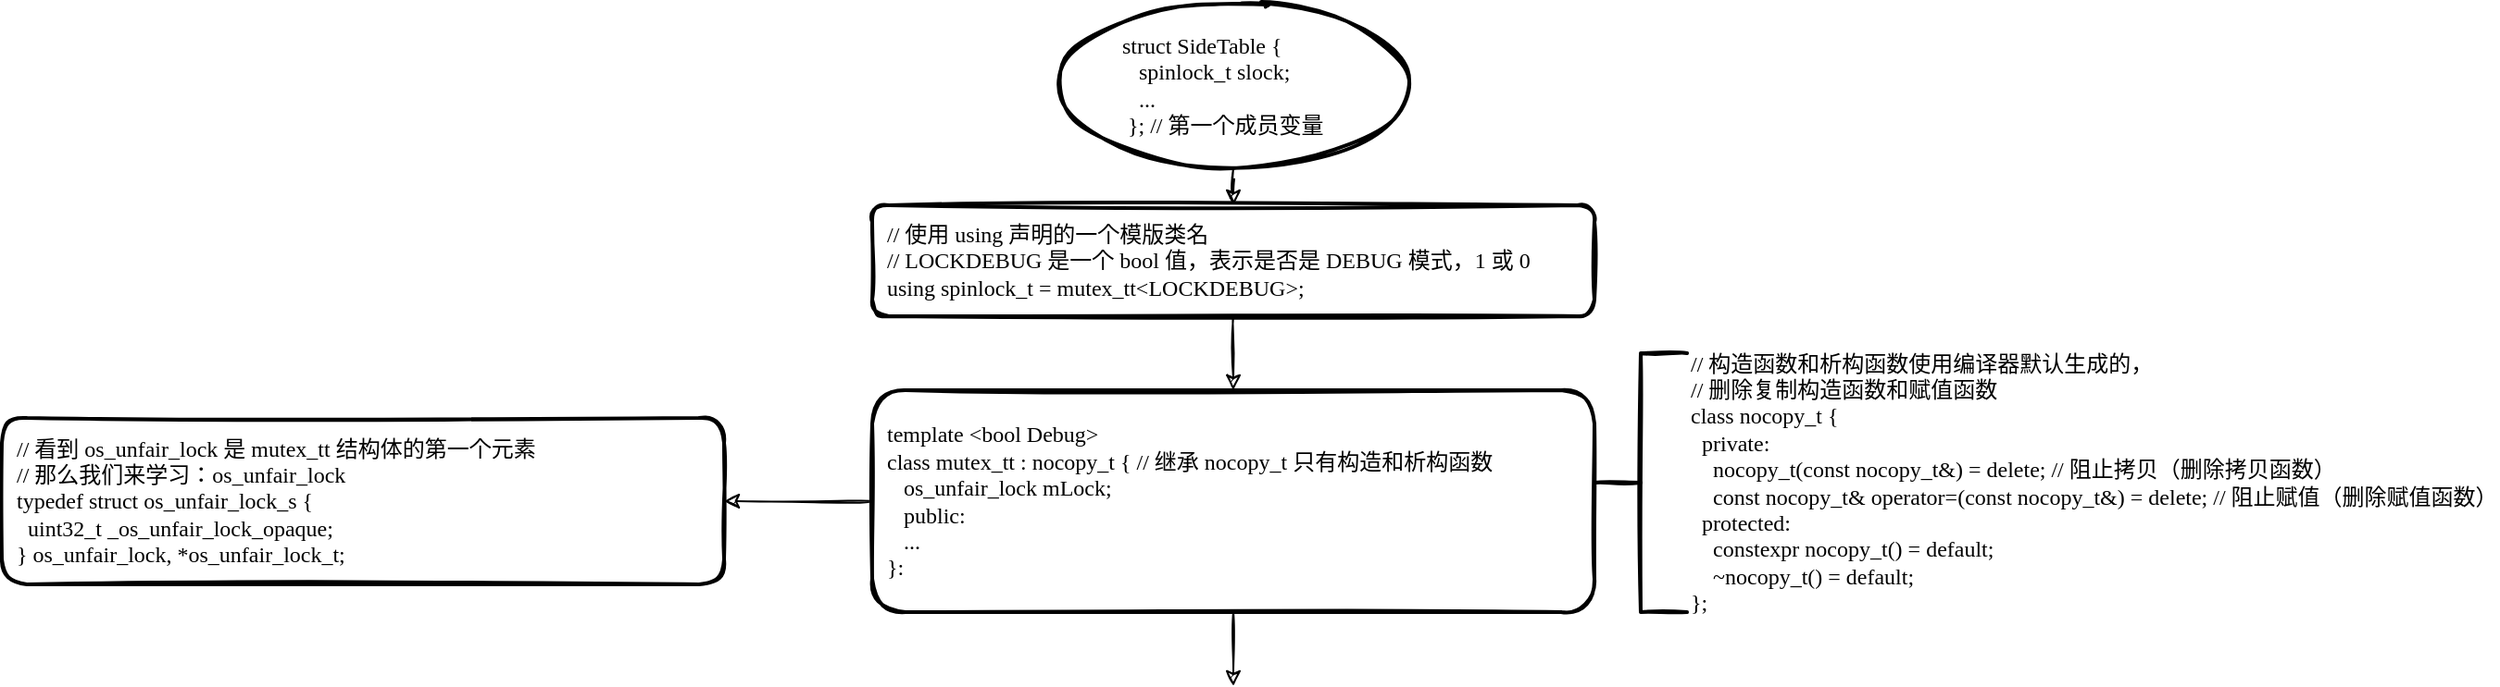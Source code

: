 <mxfile version="13.5.7" type="device"><diagram id="C5RBs43oDa-KdzZeNtuy" name="Page-1"><mxGraphModel dx="1710" dy="887" grid="1" gridSize="10" guides="1" tooltips="1" connect="1" arrows="1" fold="1" page="1" pageScale="1" pageWidth="827" pageHeight="1169" math="0" shadow="0"><root><mxCell id="WIyWlLk6GJQsqaUBKTNV-0"/><mxCell id="WIyWlLk6GJQsqaUBKTNV-1" parent="WIyWlLk6GJQsqaUBKTNV-0"/><mxCell id="8aCPgiJ8LjqY-eTBnq1H-2" value="" style="edgeStyle=orthogonalEdgeStyle;curved=1;rounded=0;sketch=1;orthogonalLoop=1;jettySize=auto;html=1;fontFamily=Comic Sans MS;" edge="1" parent="WIyWlLk6GJQsqaUBKTNV-1" source="8aCPgiJ8LjqY-eTBnq1H-0" target="8aCPgiJ8LjqY-eTBnq1H-1"><mxGeometry relative="1" as="geometry"/></mxCell><mxCell id="8aCPgiJ8LjqY-eTBnq1H-0" value="&lt;div&gt;&amp;nbsp; &amp;nbsp; &amp;nbsp; &amp;nbsp; &amp;nbsp; &amp;nbsp; struct SideTable {&lt;/div&gt;&lt;div&gt;&amp;nbsp; &amp;nbsp; &amp;nbsp; &amp;nbsp; &amp;nbsp; &amp;nbsp; &amp;nbsp; &amp;nbsp;spinlock_t slock;&lt;/div&gt;&lt;div&gt;&amp;nbsp; &amp;nbsp; &amp;nbsp; &amp;nbsp; &amp;nbsp; &amp;nbsp; &amp;nbsp; &amp;nbsp;...&lt;/div&gt;&lt;div&gt;&amp;nbsp; &amp;nbsp; &amp;nbsp; &amp;nbsp; &amp;nbsp; &amp;nbsp; &amp;nbsp;}; // 第一个成员变量&lt;/div&gt;" style="strokeWidth=2;html=1;shape=mxgraph.flowchart.start_1;whiteSpace=wrap;fontFamily=Comic Sans MS;labelBorderColor=none;labelBackgroundColor=none;align=left;sketch=1;rounded=1;" vertex="1" parent="WIyWlLk6GJQsqaUBKTNV-1"><mxGeometry x="290" y="20" width="196" height="90" as="geometry"/></mxCell><mxCell id="8aCPgiJ8LjqY-eTBnq1H-4" value="" style="edgeStyle=orthogonalEdgeStyle;curved=1;rounded=0;sketch=1;orthogonalLoop=1;jettySize=auto;html=1;fontFamily=Comic Sans MS;" edge="1" parent="WIyWlLk6GJQsqaUBKTNV-1" source="8aCPgiJ8LjqY-eTBnq1H-1" target="8aCPgiJ8LjqY-eTBnq1H-3"><mxGeometry relative="1" as="geometry"/></mxCell><mxCell id="8aCPgiJ8LjqY-eTBnq1H-1" value="&amp;nbsp; // 使用 using 声明的一个模版类名&lt;br&gt;&amp;nbsp; //&amp;nbsp;LOCKDEBUG 是一个 bool 值，表示是否是 DEBUG 模式，1 或 0&lt;br&gt;&amp;nbsp; using spinlock_t = mutex_tt&amp;lt;LOCKDEBUG&amp;gt;;" style="whiteSpace=wrap;html=1;fontFamily=Comic Sans MS;align=left;strokeWidth=2;sketch=1;rounded=1;" vertex="1" parent="WIyWlLk6GJQsqaUBKTNV-1"><mxGeometry x="193" y="130" width="390" height="60" as="geometry"/></mxCell><mxCell id="8aCPgiJ8LjqY-eTBnq1H-7" value="" style="edgeStyle=orthogonalEdgeStyle;curved=1;rounded=0;sketch=1;orthogonalLoop=1;jettySize=auto;html=1;fontFamily=Comic Sans MS;" edge="1" parent="WIyWlLk6GJQsqaUBKTNV-1" source="8aCPgiJ8LjqY-eTBnq1H-3"><mxGeometry relative="1" as="geometry"><mxPoint x="388" y="390" as="targetPoint"/></mxGeometry></mxCell><mxCell id="8aCPgiJ8LjqY-eTBnq1H-9" value="" style="edgeStyle=orthogonalEdgeStyle;curved=1;rounded=0;sketch=1;orthogonalLoop=1;jettySize=auto;html=1;fontFamily=Comic Sans MS;" edge="1" parent="WIyWlLk6GJQsqaUBKTNV-1" source="8aCPgiJ8LjqY-eTBnq1H-3" target="8aCPgiJ8LjqY-eTBnq1H-8"><mxGeometry relative="1" as="geometry"/></mxCell><mxCell id="8aCPgiJ8LjqY-eTBnq1H-3" value="&lt;div&gt;&amp;nbsp; template &amp;lt;bool Debug&amp;gt;&lt;/div&gt;&lt;div&gt;&amp;nbsp; class mutex_tt : nocopy_t { // 继承 nocopy_t 只有构造和析构函数&lt;/div&gt;&lt;div&gt;&amp;nbsp; &amp;nbsp; &amp;nbsp;os_unfair_lock mLock;&lt;/div&gt;&lt;div&gt;&amp;nbsp; &amp;nbsp; &amp;nbsp;public:&lt;/div&gt;&lt;div&gt;&amp;nbsp; &amp;nbsp; &amp;nbsp;...&lt;/div&gt;&lt;div&gt;&amp;nbsp; }:&lt;/div&gt;" style="whiteSpace=wrap;html=1;fontFamily=Comic Sans MS;align=left;strokeWidth=2;sketch=1;rounded=1;" vertex="1" parent="WIyWlLk6GJQsqaUBKTNV-1"><mxGeometry x="193" y="230" width="390" height="120" as="geometry"/></mxCell><mxCell id="8aCPgiJ8LjqY-eTBnq1H-5" value="&lt;div&gt;//&amp;nbsp;构造函数和析构函数使用编译器默认生成的，&lt;/div&gt;&lt;div&gt;// 删除复制构造函数和赋值函数&lt;/div&gt;&lt;div&gt;class nocopy_t {&lt;/div&gt;&lt;div&gt;&amp;nbsp; private:&lt;/div&gt;&lt;div&gt;&amp;nbsp; &amp;nbsp; nocopy_t(const nocopy_t&amp;amp;) = delete; // 阻止拷贝（删除拷贝函数）&lt;/div&gt;&lt;div&gt;&amp;nbsp; &amp;nbsp; const nocopy_t&amp;amp; operator=(const nocopy_t&amp;amp;) = delete; // 阻止赋值（删除赋值函数）&lt;/div&gt;&lt;div&gt;&amp;nbsp; protected:&lt;/div&gt;&lt;div&gt;&amp;nbsp; &amp;nbsp; constexpr nocopy_t() = default;&lt;/div&gt;&lt;div&gt;&amp;nbsp; &amp;nbsp; ~nocopy_t() = default;&lt;/div&gt;&lt;div&gt;};&lt;/div&gt;" style="strokeWidth=2;html=1;shape=mxgraph.flowchart.annotation_2;align=left;labelPosition=right;pointerEvents=1;rounded=1;labelBackgroundColor=none;sketch=1;fontFamily=Comic Sans MS;" vertex="1" parent="WIyWlLk6GJQsqaUBKTNV-1"><mxGeometry x="583" y="210" width="50" height="140" as="geometry"/></mxCell><mxCell id="8aCPgiJ8LjqY-eTBnq1H-8" value="&amp;nbsp; // 看到 os_unfair_lock 是 mutex_tt 结构体的第一个元素&lt;br&gt;&amp;nbsp; // 那么我们来学习：os_unfair_lock&lt;br&gt;&lt;div&gt;&amp;nbsp; typedef struct os_unfair_lock_s {&lt;/div&gt;&lt;div&gt;&lt;span&gt;&lt;/span&gt;&amp;nbsp; &amp;nbsp; uint32_t _os_unfair_lock_opaque;&lt;/div&gt;&lt;div&gt;&amp;nbsp; } os_unfair_lock, *os_unfair_lock_t;&lt;/div&gt;" style="whiteSpace=wrap;html=1;fontFamily=Comic Sans MS;align=left;strokeWidth=2;sketch=1;rounded=1;" vertex="1" parent="WIyWlLk6GJQsqaUBKTNV-1"><mxGeometry x="-277" y="245" width="390" height="90" as="geometry"/></mxCell></root></mxGraphModel></diagram></mxfile>